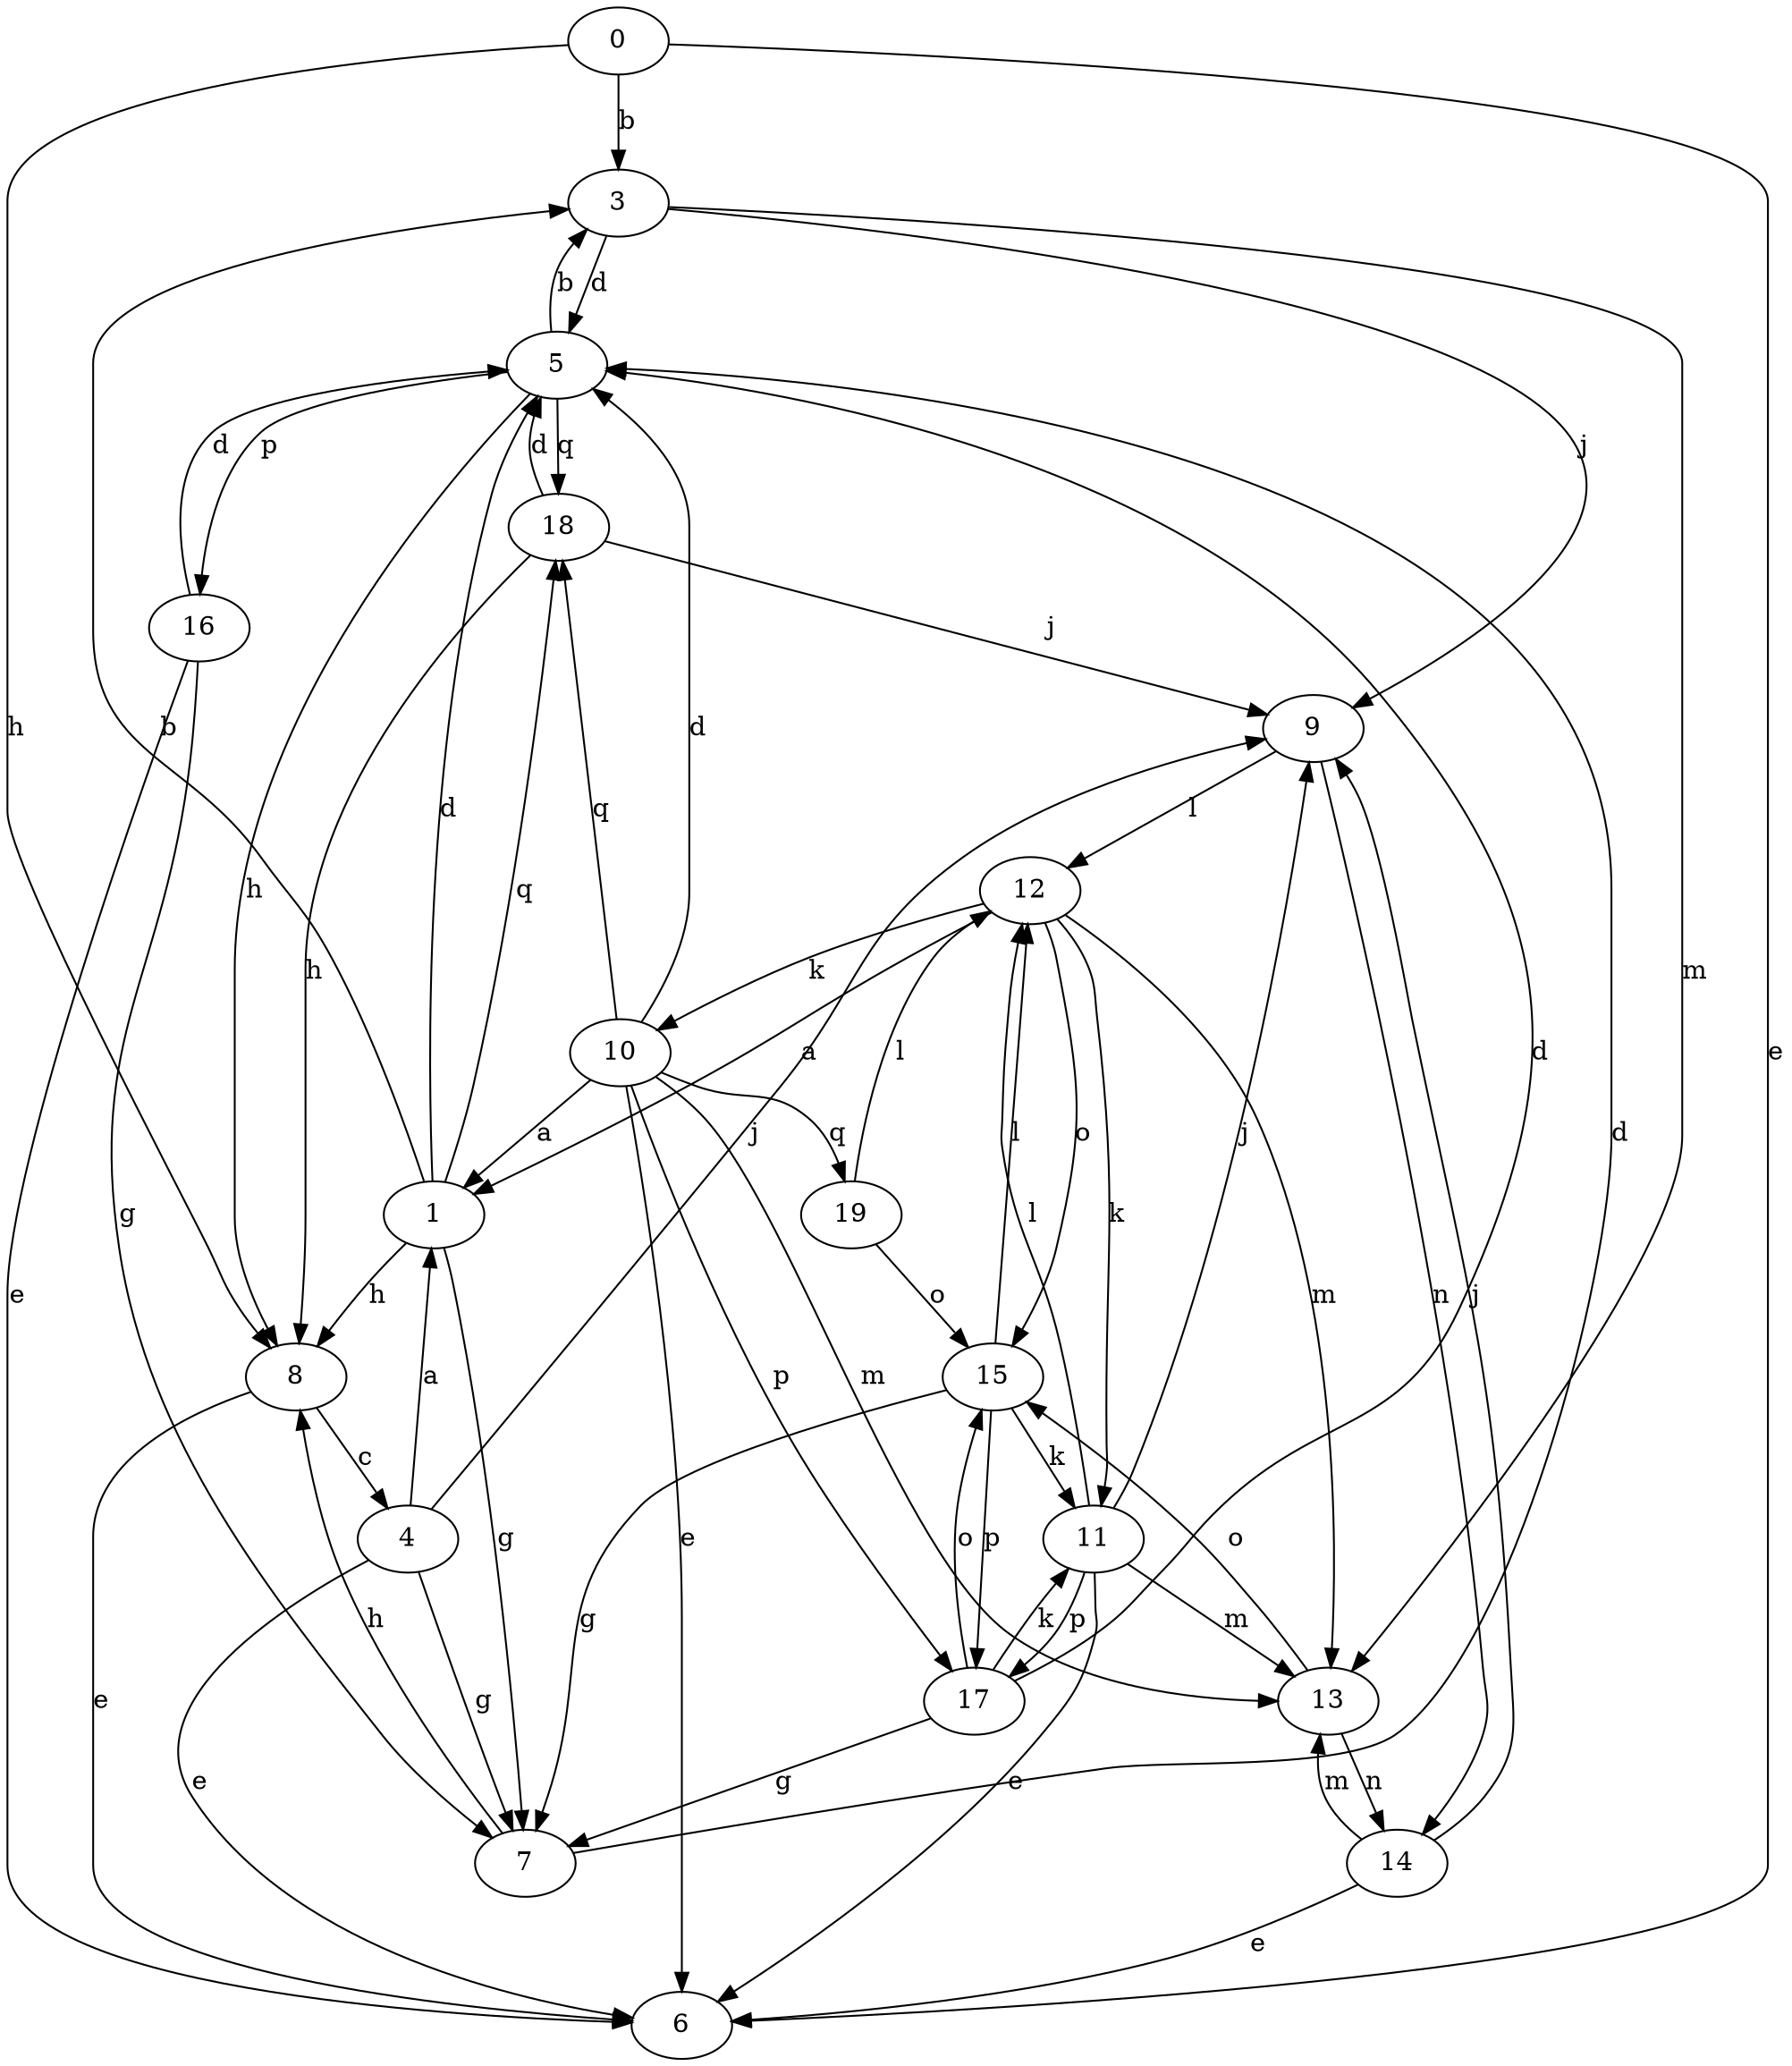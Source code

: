 strict digraph  {
0;
1;
3;
4;
5;
6;
7;
8;
9;
10;
11;
12;
13;
14;
15;
16;
17;
18;
19;
0 -> 3  [label=b];
0 -> 6  [label=e];
0 -> 8  [label=h];
1 -> 3  [label=b];
1 -> 5  [label=d];
1 -> 7  [label=g];
1 -> 8  [label=h];
1 -> 18  [label=q];
3 -> 5  [label=d];
3 -> 9  [label=j];
3 -> 13  [label=m];
4 -> 1  [label=a];
4 -> 6  [label=e];
4 -> 7  [label=g];
4 -> 9  [label=j];
5 -> 3  [label=b];
5 -> 8  [label=h];
5 -> 16  [label=p];
5 -> 18  [label=q];
7 -> 5  [label=d];
7 -> 8  [label=h];
8 -> 4  [label=c];
8 -> 6  [label=e];
9 -> 12  [label=l];
9 -> 14  [label=n];
10 -> 1  [label=a];
10 -> 5  [label=d];
10 -> 6  [label=e];
10 -> 13  [label=m];
10 -> 17  [label=p];
10 -> 18  [label=q];
10 -> 19  [label=q];
11 -> 6  [label=e];
11 -> 9  [label=j];
11 -> 12  [label=l];
11 -> 13  [label=m];
11 -> 17  [label=p];
12 -> 1  [label=a];
12 -> 10  [label=k];
12 -> 11  [label=k];
12 -> 13  [label=m];
12 -> 15  [label=o];
13 -> 14  [label=n];
13 -> 15  [label=o];
14 -> 6  [label=e];
14 -> 9  [label=j];
14 -> 13  [label=m];
15 -> 7  [label=g];
15 -> 11  [label=k];
15 -> 12  [label=l];
15 -> 17  [label=p];
16 -> 5  [label=d];
16 -> 6  [label=e];
16 -> 7  [label=g];
17 -> 5  [label=d];
17 -> 7  [label=g];
17 -> 11  [label=k];
17 -> 15  [label=o];
18 -> 5  [label=d];
18 -> 8  [label=h];
18 -> 9  [label=j];
19 -> 12  [label=l];
19 -> 15  [label=o];
}
